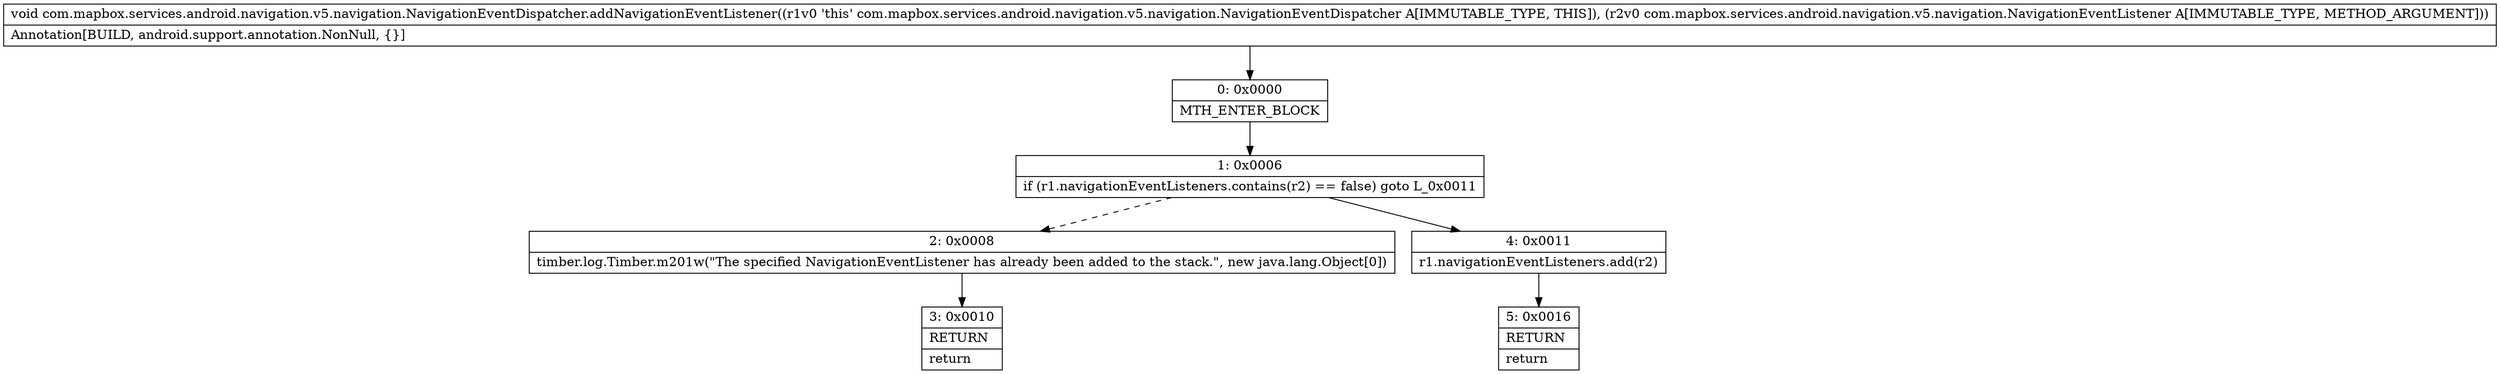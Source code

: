 digraph "CFG forcom.mapbox.services.android.navigation.v5.navigation.NavigationEventDispatcher.addNavigationEventListener(Lcom\/mapbox\/services\/android\/navigation\/v5\/navigation\/NavigationEventListener;)V" {
Node_0 [shape=record,label="{0\:\ 0x0000|MTH_ENTER_BLOCK\l}"];
Node_1 [shape=record,label="{1\:\ 0x0006|if (r1.navigationEventListeners.contains(r2) == false) goto L_0x0011\l}"];
Node_2 [shape=record,label="{2\:\ 0x0008|timber.log.Timber.m201w(\"The specified NavigationEventListener has already been added to the stack.\", new java.lang.Object[0])\l}"];
Node_3 [shape=record,label="{3\:\ 0x0010|RETURN\l|return\l}"];
Node_4 [shape=record,label="{4\:\ 0x0011|r1.navigationEventListeners.add(r2)\l}"];
Node_5 [shape=record,label="{5\:\ 0x0016|RETURN\l|return\l}"];
MethodNode[shape=record,label="{void com.mapbox.services.android.navigation.v5.navigation.NavigationEventDispatcher.addNavigationEventListener((r1v0 'this' com.mapbox.services.android.navigation.v5.navigation.NavigationEventDispatcher A[IMMUTABLE_TYPE, THIS]), (r2v0 com.mapbox.services.android.navigation.v5.navigation.NavigationEventListener A[IMMUTABLE_TYPE, METHOD_ARGUMENT]))  | Annotation[BUILD, android.support.annotation.NonNull, \{\}]\l}"];
MethodNode -> Node_0;
Node_0 -> Node_1;
Node_1 -> Node_2[style=dashed];
Node_1 -> Node_4;
Node_2 -> Node_3;
Node_4 -> Node_5;
}

